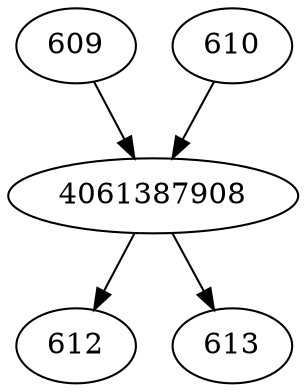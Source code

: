strict digraph  {
609;
610;
612;
613;
4061387908;
609 -> 4061387908;
610 -> 4061387908;
4061387908 -> 612;
4061387908 -> 613;
}
